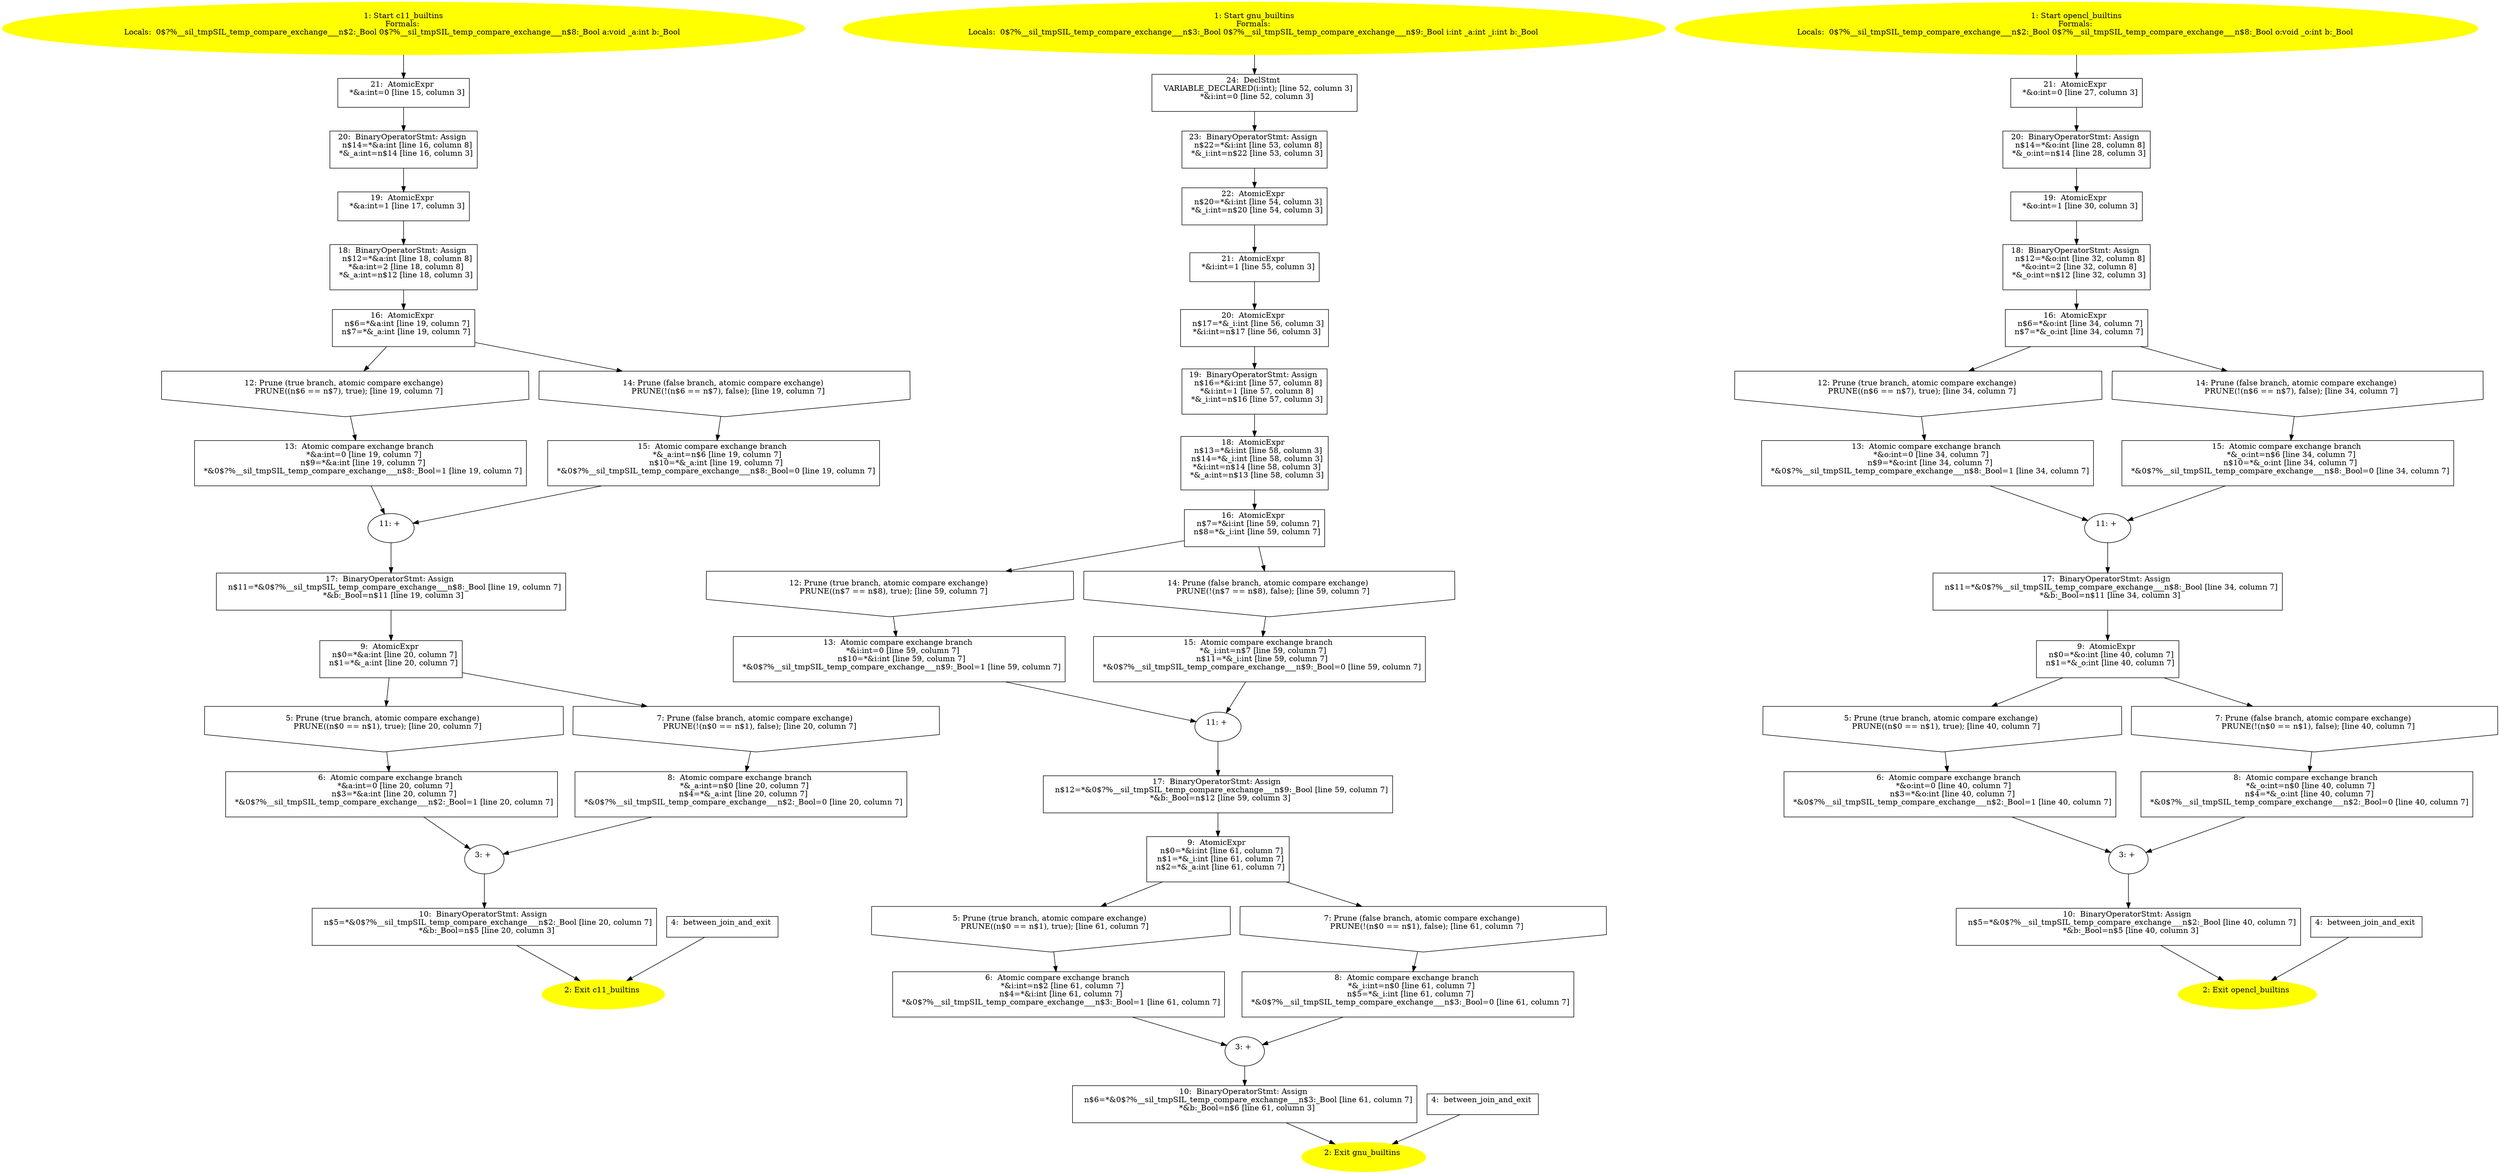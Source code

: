 /* @generated */
digraph cfg {
"c11_builtins.cde4bc28f3f67eac_1" [label="1: Start c11_builtins\nFormals: \nLocals:  0$?%__sil_tmpSIL_temp_compare_exchange___n$2:_Bool 0$?%__sil_tmpSIL_temp_compare_exchange___n$8:_Bool a:void _a:int b:_Bool \n  " color=yellow style=filled]
	

	 "c11_builtins.cde4bc28f3f67eac_1" -> "c11_builtins.cde4bc28f3f67eac_21" ;
"c11_builtins.cde4bc28f3f67eac_2" [label="2: Exit c11_builtins \n  " color=yellow style=filled]
	

"c11_builtins.cde4bc28f3f67eac_3" [label="3: + \n  " ]
	

	 "c11_builtins.cde4bc28f3f67eac_3" -> "c11_builtins.cde4bc28f3f67eac_10" ;
"c11_builtins.cde4bc28f3f67eac_4" [label="4:  between_join_and_exit \n  " shape="box"]
	

	 "c11_builtins.cde4bc28f3f67eac_4" -> "c11_builtins.cde4bc28f3f67eac_2" ;
"c11_builtins.cde4bc28f3f67eac_5" [label="5: Prune (true branch, atomic compare exchange) \n   PRUNE((n$0 == n$1), true); [line 20, column 7]\n " shape="invhouse"]
	

	 "c11_builtins.cde4bc28f3f67eac_5" -> "c11_builtins.cde4bc28f3f67eac_6" ;
"c11_builtins.cde4bc28f3f67eac_6" [label="6:  Atomic compare exchange branch \n   *&a:int=0 [line 20, column 7]\n  n$3=*&a:int [line 20, column 7]\n  *&0$?%__sil_tmpSIL_temp_compare_exchange___n$2:_Bool=1 [line 20, column 7]\n " shape="box"]
	

	 "c11_builtins.cde4bc28f3f67eac_6" -> "c11_builtins.cde4bc28f3f67eac_3" ;
"c11_builtins.cde4bc28f3f67eac_7" [label="7: Prune (false branch, atomic compare exchange) \n   PRUNE(!(n$0 == n$1), false); [line 20, column 7]\n " shape="invhouse"]
	

	 "c11_builtins.cde4bc28f3f67eac_7" -> "c11_builtins.cde4bc28f3f67eac_8" ;
"c11_builtins.cde4bc28f3f67eac_8" [label="8:  Atomic compare exchange branch \n   *&_a:int=n$0 [line 20, column 7]\n  n$4=*&_a:int [line 20, column 7]\n  *&0$?%__sil_tmpSIL_temp_compare_exchange___n$2:_Bool=0 [line 20, column 7]\n " shape="box"]
	

	 "c11_builtins.cde4bc28f3f67eac_8" -> "c11_builtins.cde4bc28f3f67eac_3" ;
"c11_builtins.cde4bc28f3f67eac_9" [label="9:  AtomicExpr \n   n$0=*&a:int [line 20, column 7]\n  n$1=*&_a:int [line 20, column 7]\n " shape="box"]
	

	 "c11_builtins.cde4bc28f3f67eac_9" -> "c11_builtins.cde4bc28f3f67eac_5" ;
	 "c11_builtins.cde4bc28f3f67eac_9" -> "c11_builtins.cde4bc28f3f67eac_7" ;
"c11_builtins.cde4bc28f3f67eac_10" [label="10:  BinaryOperatorStmt: Assign \n   n$5=*&0$?%__sil_tmpSIL_temp_compare_exchange___n$2:_Bool [line 20, column 7]\n  *&b:_Bool=n$5 [line 20, column 3]\n " shape="box"]
	

	 "c11_builtins.cde4bc28f3f67eac_10" -> "c11_builtins.cde4bc28f3f67eac_2" ;
"c11_builtins.cde4bc28f3f67eac_11" [label="11: + \n  " ]
	

	 "c11_builtins.cde4bc28f3f67eac_11" -> "c11_builtins.cde4bc28f3f67eac_17" ;
"c11_builtins.cde4bc28f3f67eac_12" [label="12: Prune (true branch, atomic compare exchange) \n   PRUNE((n$6 == n$7), true); [line 19, column 7]\n " shape="invhouse"]
	

	 "c11_builtins.cde4bc28f3f67eac_12" -> "c11_builtins.cde4bc28f3f67eac_13" ;
"c11_builtins.cde4bc28f3f67eac_13" [label="13:  Atomic compare exchange branch \n   *&a:int=0 [line 19, column 7]\n  n$9=*&a:int [line 19, column 7]\n  *&0$?%__sil_tmpSIL_temp_compare_exchange___n$8:_Bool=1 [line 19, column 7]\n " shape="box"]
	

	 "c11_builtins.cde4bc28f3f67eac_13" -> "c11_builtins.cde4bc28f3f67eac_11" ;
"c11_builtins.cde4bc28f3f67eac_14" [label="14: Prune (false branch, atomic compare exchange) \n   PRUNE(!(n$6 == n$7), false); [line 19, column 7]\n " shape="invhouse"]
	

	 "c11_builtins.cde4bc28f3f67eac_14" -> "c11_builtins.cde4bc28f3f67eac_15" ;
"c11_builtins.cde4bc28f3f67eac_15" [label="15:  Atomic compare exchange branch \n   *&_a:int=n$6 [line 19, column 7]\n  n$10=*&_a:int [line 19, column 7]\n  *&0$?%__sil_tmpSIL_temp_compare_exchange___n$8:_Bool=0 [line 19, column 7]\n " shape="box"]
	

	 "c11_builtins.cde4bc28f3f67eac_15" -> "c11_builtins.cde4bc28f3f67eac_11" ;
"c11_builtins.cde4bc28f3f67eac_16" [label="16:  AtomicExpr \n   n$6=*&a:int [line 19, column 7]\n  n$7=*&_a:int [line 19, column 7]\n " shape="box"]
	

	 "c11_builtins.cde4bc28f3f67eac_16" -> "c11_builtins.cde4bc28f3f67eac_12" ;
	 "c11_builtins.cde4bc28f3f67eac_16" -> "c11_builtins.cde4bc28f3f67eac_14" ;
"c11_builtins.cde4bc28f3f67eac_17" [label="17:  BinaryOperatorStmt: Assign \n   n$11=*&0$?%__sil_tmpSIL_temp_compare_exchange___n$8:_Bool [line 19, column 7]\n  *&b:_Bool=n$11 [line 19, column 3]\n " shape="box"]
	

	 "c11_builtins.cde4bc28f3f67eac_17" -> "c11_builtins.cde4bc28f3f67eac_9" ;
"c11_builtins.cde4bc28f3f67eac_18" [label="18:  BinaryOperatorStmt: Assign \n   n$12=*&a:int [line 18, column 8]\n  *&a:int=2 [line 18, column 8]\n  *&_a:int=n$12 [line 18, column 3]\n " shape="box"]
	

	 "c11_builtins.cde4bc28f3f67eac_18" -> "c11_builtins.cde4bc28f3f67eac_16" ;
"c11_builtins.cde4bc28f3f67eac_19" [label="19:  AtomicExpr \n   *&a:int=1 [line 17, column 3]\n " shape="box"]
	

	 "c11_builtins.cde4bc28f3f67eac_19" -> "c11_builtins.cde4bc28f3f67eac_18" ;
"c11_builtins.cde4bc28f3f67eac_20" [label="20:  BinaryOperatorStmt: Assign \n   n$14=*&a:int [line 16, column 8]\n  *&_a:int=n$14 [line 16, column 3]\n " shape="box"]
	

	 "c11_builtins.cde4bc28f3f67eac_20" -> "c11_builtins.cde4bc28f3f67eac_19" ;
"c11_builtins.cde4bc28f3f67eac_21" [label="21:  AtomicExpr \n   *&a:int=0 [line 15, column 3]\n " shape="box"]
	

	 "c11_builtins.cde4bc28f3f67eac_21" -> "c11_builtins.cde4bc28f3f67eac_20" ;
"gnu_builtins.c169a1fafd45300f_1" [label="1: Start gnu_builtins\nFormals: \nLocals:  0$?%__sil_tmpSIL_temp_compare_exchange___n$3:_Bool 0$?%__sil_tmpSIL_temp_compare_exchange___n$9:_Bool i:int _a:int _i:int b:_Bool \n  " color=yellow style=filled]
	

	 "gnu_builtins.c169a1fafd45300f_1" -> "gnu_builtins.c169a1fafd45300f_24" ;
"gnu_builtins.c169a1fafd45300f_2" [label="2: Exit gnu_builtins \n  " color=yellow style=filled]
	

"gnu_builtins.c169a1fafd45300f_3" [label="3: + \n  " ]
	

	 "gnu_builtins.c169a1fafd45300f_3" -> "gnu_builtins.c169a1fafd45300f_10" ;
"gnu_builtins.c169a1fafd45300f_4" [label="4:  between_join_and_exit \n  " shape="box"]
	

	 "gnu_builtins.c169a1fafd45300f_4" -> "gnu_builtins.c169a1fafd45300f_2" ;
"gnu_builtins.c169a1fafd45300f_5" [label="5: Prune (true branch, atomic compare exchange) \n   PRUNE((n$0 == n$1), true); [line 61, column 7]\n " shape="invhouse"]
	

	 "gnu_builtins.c169a1fafd45300f_5" -> "gnu_builtins.c169a1fafd45300f_6" ;
"gnu_builtins.c169a1fafd45300f_6" [label="6:  Atomic compare exchange branch \n   *&i:int=n$2 [line 61, column 7]\n  n$4=*&i:int [line 61, column 7]\n  *&0$?%__sil_tmpSIL_temp_compare_exchange___n$3:_Bool=1 [line 61, column 7]\n " shape="box"]
	

	 "gnu_builtins.c169a1fafd45300f_6" -> "gnu_builtins.c169a1fafd45300f_3" ;
"gnu_builtins.c169a1fafd45300f_7" [label="7: Prune (false branch, atomic compare exchange) \n   PRUNE(!(n$0 == n$1), false); [line 61, column 7]\n " shape="invhouse"]
	

	 "gnu_builtins.c169a1fafd45300f_7" -> "gnu_builtins.c169a1fafd45300f_8" ;
"gnu_builtins.c169a1fafd45300f_8" [label="8:  Atomic compare exchange branch \n   *&_i:int=n$0 [line 61, column 7]\n  n$5=*&_i:int [line 61, column 7]\n  *&0$?%__sil_tmpSIL_temp_compare_exchange___n$3:_Bool=0 [line 61, column 7]\n " shape="box"]
	

	 "gnu_builtins.c169a1fafd45300f_8" -> "gnu_builtins.c169a1fafd45300f_3" ;
"gnu_builtins.c169a1fafd45300f_9" [label="9:  AtomicExpr \n   n$0=*&i:int [line 61, column 7]\n  n$1=*&_i:int [line 61, column 7]\n  n$2=*&_a:int [line 61, column 7]\n " shape="box"]
	

	 "gnu_builtins.c169a1fafd45300f_9" -> "gnu_builtins.c169a1fafd45300f_5" ;
	 "gnu_builtins.c169a1fafd45300f_9" -> "gnu_builtins.c169a1fafd45300f_7" ;
"gnu_builtins.c169a1fafd45300f_10" [label="10:  BinaryOperatorStmt: Assign \n   n$6=*&0$?%__sil_tmpSIL_temp_compare_exchange___n$3:_Bool [line 61, column 7]\n  *&b:_Bool=n$6 [line 61, column 3]\n " shape="box"]
	

	 "gnu_builtins.c169a1fafd45300f_10" -> "gnu_builtins.c169a1fafd45300f_2" ;
"gnu_builtins.c169a1fafd45300f_11" [label="11: + \n  " ]
	

	 "gnu_builtins.c169a1fafd45300f_11" -> "gnu_builtins.c169a1fafd45300f_17" ;
"gnu_builtins.c169a1fafd45300f_12" [label="12: Prune (true branch, atomic compare exchange) \n   PRUNE((n$7 == n$8), true); [line 59, column 7]\n " shape="invhouse"]
	

	 "gnu_builtins.c169a1fafd45300f_12" -> "gnu_builtins.c169a1fafd45300f_13" ;
"gnu_builtins.c169a1fafd45300f_13" [label="13:  Atomic compare exchange branch \n   *&i:int=0 [line 59, column 7]\n  n$10=*&i:int [line 59, column 7]\n  *&0$?%__sil_tmpSIL_temp_compare_exchange___n$9:_Bool=1 [line 59, column 7]\n " shape="box"]
	

	 "gnu_builtins.c169a1fafd45300f_13" -> "gnu_builtins.c169a1fafd45300f_11" ;
"gnu_builtins.c169a1fafd45300f_14" [label="14: Prune (false branch, atomic compare exchange) \n   PRUNE(!(n$7 == n$8), false); [line 59, column 7]\n " shape="invhouse"]
	

	 "gnu_builtins.c169a1fafd45300f_14" -> "gnu_builtins.c169a1fafd45300f_15" ;
"gnu_builtins.c169a1fafd45300f_15" [label="15:  Atomic compare exchange branch \n   *&_i:int=n$7 [line 59, column 7]\n  n$11=*&_i:int [line 59, column 7]\n  *&0$?%__sil_tmpSIL_temp_compare_exchange___n$9:_Bool=0 [line 59, column 7]\n " shape="box"]
	

	 "gnu_builtins.c169a1fafd45300f_15" -> "gnu_builtins.c169a1fafd45300f_11" ;
"gnu_builtins.c169a1fafd45300f_16" [label="16:  AtomicExpr \n   n$7=*&i:int [line 59, column 7]\n  n$8=*&_i:int [line 59, column 7]\n " shape="box"]
	

	 "gnu_builtins.c169a1fafd45300f_16" -> "gnu_builtins.c169a1fafd45300f_12" ;
	 "gnu_builtins.c169a1fafd45300f_16" -> "gnu_builtins.c169a1fafd45300f_14" ;
"gnu_builtins.c169a1fafd45300f_17" [label="17:  BinaryOperatorStmt: Assign \n   n$12=*&0$?%__sil_tmpSIL_temp_compare_exchange___n$9:_Bool [line 59, column 7]\n  *&b:_Bool=n$12 [line 59, column 3]\n " shape="box"]
	

	 "gnu_builtins.c169a1fafd45300f_17" -> "gnu_builtins.c169a1fafd45300f_9" ;
"gnu_builtins.c169a1fafd45300f_18" [label="18:  AtomicExpr \n   n$13=*&i:int [line 58, column 3]\n  n$14=*&_i:int [line 58, column 3]\n  *&i:int=n$14 [line 58, column 3]\n  *&_a:int=n$13 [line 58, column 3]\n " shape="box"]
	

	 "gnu_builtins.c169a1fafd45300f_18" -> "gnu_builtins.c169a1fafd45300f_16" ;
"gnu_builtins.c169a1fafd45300f_19" [label="19:  BinaryOperatorStmt: Assign \n   n$16=*&i:int [line 57, column 8]\n  *&i:int=1 [line 57, column 8]\n  *&_i:int=n$16 [line 57, column 3]\n " shape="box"]
	

	 "gnu_builtins.c169a1fafd45300f_19" -> "gnu_builtins.c169a1fafd45300f_18" ;
"gnu_builtins.c169a1fafd45300f_20" [label="20:  AtomicExpr \n   n$17=*&_i:int [line 56, column 3]\n  *&i:int=n$17 [line 56, column 3]\n " shape="box"]
	

	 "gnu_builtins.c169a1fafd45300f_20" -> "gnu_builtins.c169a1fafd45300f_19" ;
"gnu_builtins.c169a1fafd45300f_21" [label="21:  AtomicExpr \n   *&i:int=1 [line 55, column 3]\n " shape="box"]
	

	 "gnu_builtins.c169a1fafd45300f_21" -> "gnu_builtins.c169a1fafd45300f_20" ;
"gnu_builtins.c169a1fafd45300f_22" [label="22:  AtomicExpr \n   n$20=*&i:int [line 54, column 3]\n  *&_i:int=n$20 [line 54, column 3]\n " shape="box"]
	

	 "gnu_builtins.c169a1fafd45300f_22" -> "gnu_builtins.c169a1fafd45300f_21" ;
"gnu_builtins.c169a1fafd45300f_23" [label="23:  BinaryOperatorStmt: Assign \n   n$22=*&i:int [line 53, column 8]\n  *&_i:int=n$22 [line 53, column 3]\n " shape="box"]
	

	 "gnu_builtins.c169a1fafd45300f_23" -> "gnu_builtins.c169a1fafd45300f_22" ;
"gnu_builtins.c169a1fafd45300f_24" [label="24:  DeclStmt \n   VARIABLE_DECLARED(i:int); [line 52, column 3]\n  *&i:int=0 [line 52, column 3]\n " shape="box"]
	

	 "gnu_builtins.c169a1fafd45300f_24" -> "gnu_builtins.c169a1fafd45300f_23" ;
"opencl_builtins.9b1efc71247f6a0d_1" [label="1: Start opencl_builtins\nFormals: \nLocals:  0$?%__sil_tmpSIL_temp_compare_exchange___n$2:_Bool 0$?%__sil_tmpSIL_temp_compare_exchange___n$8:_Bool o:void _o:int b:_Bool \n  " color=yellow style=filled]
	

	 "opencl_builtins.9b1efc71247f6a0d_1" -> "opencl_builtins.9b1efc71247f6a0d_21" ;
"opencl_builtins.9b1efc71247f6a0d_2" [label="2: Exit opencl_builtins \n  " color=yellow style=filled]
	

"opencl_builtins.9b1efc71247f6a0d_3" [label="3: + \n  " ]
	

	 "opencl_builtins.9b1efc71247f6a0d_3" -> "opencl_builtins.9b1efc71247f6a0d_10" ;
"opencl_builtins.9b1efc71247f6a0d_4" [label="4:  between_join_and_exit \n  " shape="box"]
	

	 "opencl_builtins.9b1efc71247f6a0d_4" -> "opencl_builtins.9b1efc71247f6a0d_2" ;
"opencl_builtins.9b1efc71247f6a0d_5" [label="5: Prune (true branch, atomic compare exchange) \n   PRUNE((n$0 == n$1), true); [line 40, column 7]\n " shape="invhouse"]
	

	 "opencl_builtins.9b1efc71247f6a0d_5" -> "opencl_builtins.9b1efc71247f6a0d_6" ;
"opencl_builtins.9b1efc71247f6a0d_6" [label="6:  Atomic compare exchange branch \n   *&o:int=0 [line 40, column 7]\n  n$3=*&o:int [line 40, column 7]\n  *&0$?%__sil_tmpSIL_temp_compare_exchange___n$2:_Bool=1 [line 40, column 7]\n " shape="box"]
	

	 "opencl_builtins.9b1efc71247f6a0d_6" -> "opencl_builtins.9b1efc71247f6a0d_3" ;
"opencl_builtins.9b1efc71247f6a0d_7" [label="7: Prune (false branch, atomic compare exchange) \n   PRUNE(!(n$0 == n$1), false); [line 40, column 7]\n " shape="invhouse"]
	

	 "opencl_builtins.9b1efc71247f6a0d_7" -> "opencl_builtins.9b1efc71247f6a0d_8" ;
"opencl_builtins.9b1efc71247f6a0d_8" [label="8:  Atomic compare exchange branch \n   *&_o:int=n$0 [line 40, column 7]\n  n$4=*&_o:int [line 40, column 7]\n  *&0$?%__sil_tmpSIL_temp_compare_exchange___n$2:_Bool=0 [line 40, column 7]\n " shape="box"]
	

	 "opencl_builtins.9b1efc71247f6a0d_8" -> "opencl_builtins.9b1efc71247f6a0d_3" ;
"opencl_builtins.9b1efc71247f6a0d_9" [label="9:  AtomicExpr \n   n$0=*&o:int [line 40, column 7]\n  n$1=*&_o:int [line 40, column 7]\n " shape="box"]
	

	 "opencl_builtins.9b1efc71247f6a0d_9" -> "opencl_builtins.9b1efc71247f6a0d_5" ;
	 "opencl_builtins.9b1efc71247f6a0d_9" -> "opencl_builtins.9b1efc71247f6a0d_7" ;
"opencl_builtins.9b1efc71247f6a0d_10" [label="10:  BinaryOperatorStmt: Assign \n   n$5=*&0$?%__sil_tmpSIL_temp_compare_exchange___n$2:_Bool [line 40, column 7]\n  *&b:_Bool=n$5 [line 40, column 3]\n " shape="box"]
	

	 "opencl_builtins.9b1efc71247f6a0d_10" -> "opencl_builtins.9b1efc71247f6a0d_2" ;
"opencl_builtins.9b1efc71247f6a0d_11" [label="11: + \n  " ]
	

	 "opencl_builtins.9b1efc71247f6a0d_11" -> "opencl_builtins.9b1efc71247f6a0d_17" ;
"opencl_builtins.9b1efc71247f6a0d_12" [label="12: Prune (true branch, atomic compare exchange) \n   PRUNE((n$6 == n$7), true); [line 34, column 7]\n " shape="invhouse"]
	

	 "opencl_builtins.9b1efc71247f6a0d_12" -> "opencl_builtins.9b1efc71247f6a0d_13" ;
"opencl_builtins.9b1efc71247f6a0d_13" [label="13:  Atomic compare exchange branch \n   *&o:int=0 [line 34, column 7]\n  n$9=*&o:int [line 34, column 7]\n  *&0$?%__sil_tmpSIL_temp_compare_exchange___n$8:_Bool=1 [line 34, column 7]\n " shape="box"]
	

	 "opencl_builtins.9b1efc71247f6a0d_13" -> "opencl_builtins.9b1efc71247f6a0d_11" ;
"opencl_builtins.9b1efc71247f6a0d_14" [label="14: Prune (false branch, atomic compare exchange) \n   PRUNE(!(n$6 == n$7), false); [line 34, column 7]\n " shape="invhouse"]
	

	 "opencl_builtins.9b1efc71247f6a0d_14" -> "opencl_builtins.9b1efc71247f6a0d_15" ;
"opencl_builtins.9b1efc71247f6a0d_15" [label="15:  Atomic compare exchange branch \n   *&_o:int=n$6 [line 34, column 7]\n  n$10=*&_o:int [line 34, column 7]\n  *&0$?%__sil_tmpSIL_temp_compare_exchange___n$8:_Bool=0 [line 34, column 7]\n " shape="box"]
	

	 "opencl_builtins.9b1efc71247f6a0d_15" -> "opencl_builtins.9b1efc71247f6a0d_11" ;
"opencl_builtins.9b1efc71247f6a0d_16" [label="16:  AtomicExpr \n   n$6=*&o:int [line 34, column 7]\n  n$7=*&_o:int [line 34, column 7]\n " shape="box"]
	

	 "opencl_builtins.9b1efc71247f6a0d_16" -> "opencl_builtins.9b1efc71247f6a0d_12" ;
	 "opencl_builtins.9b1efc71247f6a0d_16" -> "opencl_builtins.9b1efc71247f6a0d_14" ;
"opencl_builtins.9b1efc71247f6a0d_17" [label="17:  BinaryOperatorStmt: Assign \n   n$11=*&0$?%__sil_tmpSIL_temp_compare_exchange___n$8:_Bool [line 34, column 7]\n  *&b:_Bool=n$11 [line 34, column 3]\n " shape="box"]
	

	 "opencl_builtins.9b1efc71247f6a0d_17" -> "opencl_builtins.9b1efc71247f6a0d_9" ;
"opencl_builtins.9b1efc71247f6a0d_18" [label="18:  BinaryOperatorStmt: Assign \n   n$12=*&o:int [line 32, column 8]\n  *&o:int=2 [line 32, column 8]\n  *&_o:int=n$12 [line 32, column 3]\n " shape="box"]
	

	 "opencl_builtins.9b1efc71247f6a0d_18" -> "opencl_builtins.9b1efc71247f6a0d_16" ;
"opencl_builtins.9b1efc71247f6a0d_19" [label="19:  AtomicExpr \n   *&o:int=1 [line 30, column 3]\n " shape="box"]
	

	 "opencl_builtins.9b1efc71247f6a0d_19" -> "opencl_builtins.9b1efc71247f6a0d_18" ;
"opencl_builtins.9b1efc71247f6a0d_20" [label="20:  BinaryOperatorStmt: Assign \n   n$14=*&o:int [line 28, column 8]\n  *&_o:int=n$14 [line 28, column 3]\n " shape="box"]
	

	 "opencl_builtins.9b1efc71247f6a0d_20" -> "opencl_builtins.9b1efc71247f6a0d_19" ;
"opencl_builtins.9b1efc71247f6a0d_21" [label="21:  AtomicExpr \n   *&o:int=0 [line 27, column 3]\n " shape="box"]
	

	 "opencl_builtins.9b1efc71247f6a0d_21" -> "opencl_builtins.9b1efc71247f6a0d_20" ;
}
